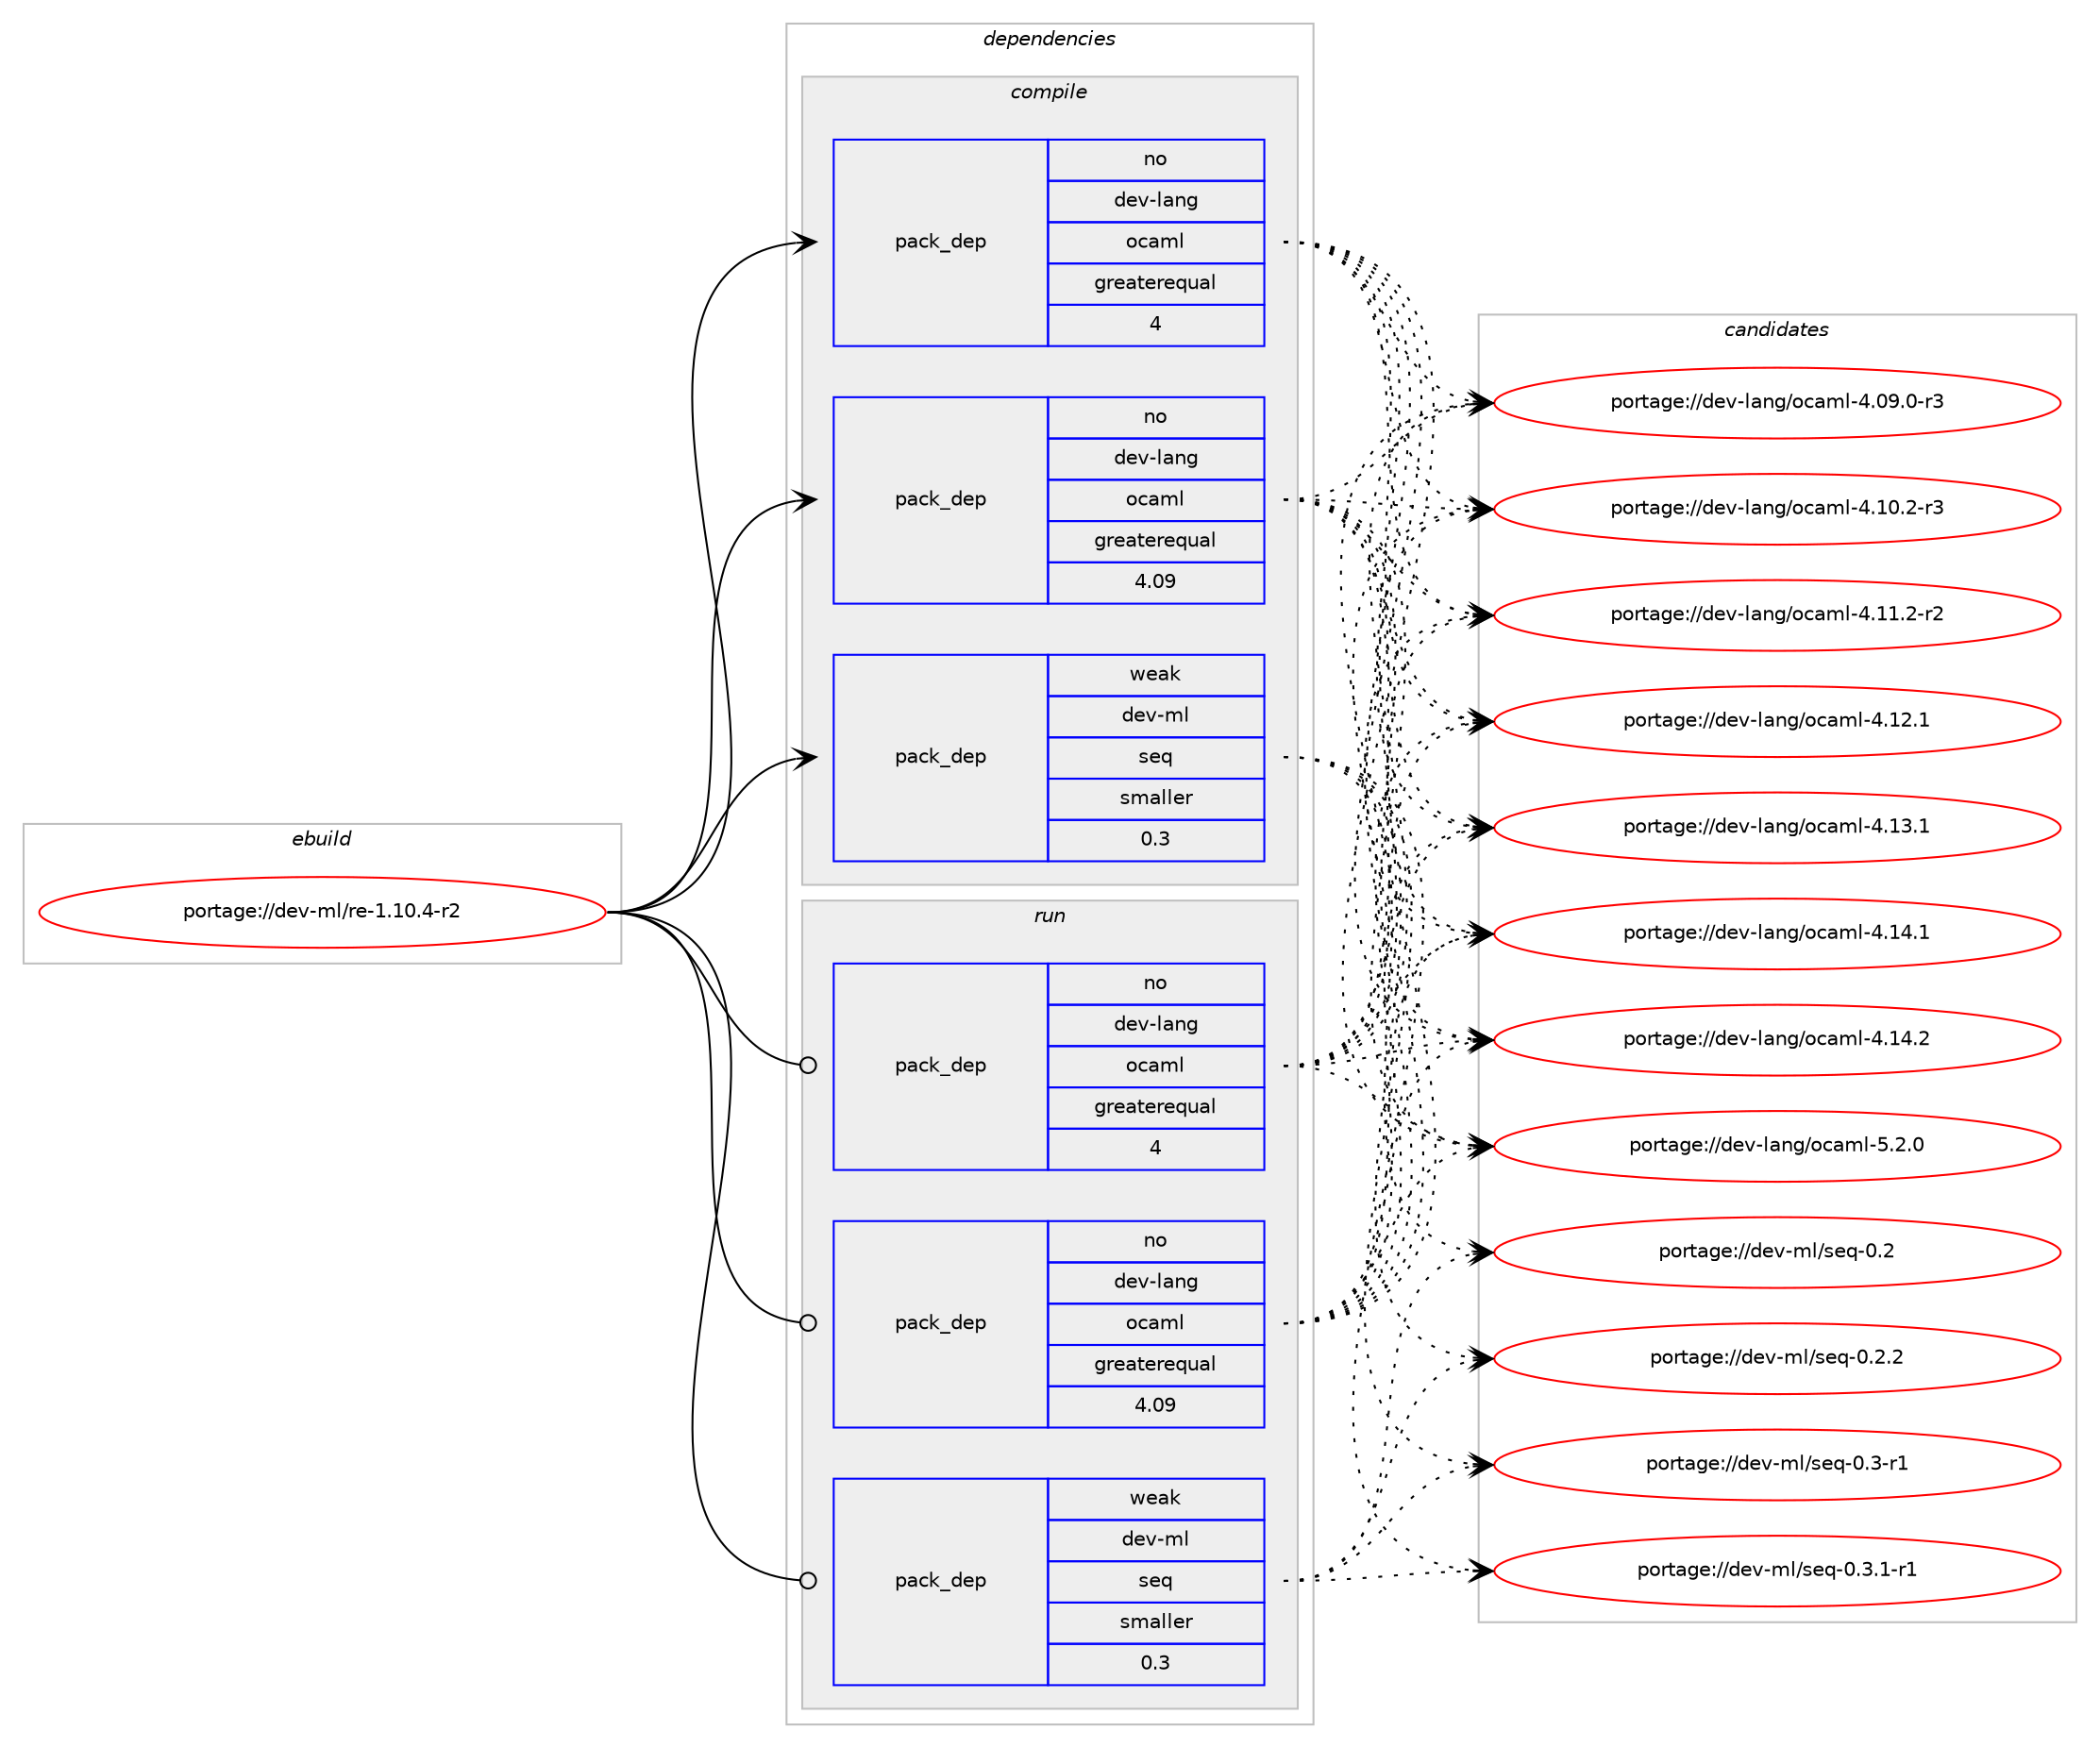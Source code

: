 digraph prolog {

# *************
# Graph options
# *************

newrank=true;
concentrate=true;
compound=true;
graph [rankdir=LR,fontname=Helvetica,fontsize=10,ranksep=1.5];#, ranksep=2.5, nodesep=0.2];
edge  [arrowhead=vee];
node  [fontname=Helvetica,fontsize=10];

# **********
# The ebuild
# **********

subgraph cluster_leftcol {
color=gray;
rank=same;
label=<<i>ebuild</i>>;
id [label="portage://dev-ml/re-1.10.4-r2", color=red, width=4, href="../dev-ml/re-1.10.4-r2.svg"];
}

# ****************
# The dependencies
# ****************

subgraph cluster_midcol {
color=gray;
label=<<i>dependencies</i>>;
subgraph cluster_compile {
fillcolor="#eeeeee";
style=filled;
label=<<i>compile</i>>;
subgraph pack32523 {
dependency62563 [label=<<TABLE BORDER="0" CELLBORDER="1" CELLSPACING="0" CELLPADDING="4" WIDTH="220"><TR><TD ROWSPAN="6" CELLPADDING="30">pack_dep</TD></TR><TR><TD WIDTH="110">no</TD></TR><TR><TD>dev-lang</TD></TR><TR><TD>ocaml</TD></TR><TR><TD>greaterequal</TD></TR><TR><TD>4</TD></TR></TABLE>>, shape=none, color=blue];
}
id:e -> dependency62563:w [weight=20,style="solid",arrowhead="vee"];
subgraph pack32524 {
dependency62564 [label=<<TABLE BORDER="0" CELLBORDER="1" CELLSPACING="0" CELLPADDING="4" WIDTH="220"><TR><TD ROWSPAN="6" CELLPADDING="30">pack_dep</TD></TR><TR><TD WIDTH="110">no</TD></TR><TR><TD>dev-lang</TD></TR><TR><TD>ocaml</TD></TR><TR><TD>greaterequal</TD></TR><TR><TD>4.09</TD></TR></TABLE>>, shape=none, color=blue];
}
id:e -> dependency62564:w [weight=20,style="solid",arrowhead="vee"];
# *** BEGIN UNKNOWN DEPENDENCY TYPE (TODO) ***
# id -> package_dependency(portage://dev-ml/re-1.10.4-r2,install,no,dev-ml,dune,none,[,,],any_same_slot,[])
# *** END UNKNOWN DEPENDENCY TYPE (TODO) ***

# *** BEGIN UNKNOWN DEPENDENCY TYPE (TODO) ***
# id -> package_dependency(portage://dev-ml/re-1.10.4-r2,install,weak,dev-ml,ocaml-re,none,[,,],[],[])
# *** END UNKNOWN DEPENDENCY TYPE (TODO) ***

subgraph pack32525 {
dependency62565 [label=<<TABLE BORDER="0" CELLBORDER="1" CELLSPACING="0" CELLPADDING="4" WIDTH="220"><TR><TD ROWSPAN="6" CELLPADDING="30">pack_dep</TD></TR><TR><TD WIDTH="110">weak</TD></TR><TR><TD>dev-ml</TD></TR><TR><TD>seq</TD></TR><TR><TD>smaller</TD></TR><TR><TD>0.3</TD></TR></TABLE>>, shape=none, color=blue];
}
id:e -> dependency62565:w [weight=20,style="solid",arrowhead="vee"];
}
subgraph cluster_compileandrun {
fillcolor="#eeeeee";
style=filled;
label=<<i>compile and run</i>>;
}
subgraph cluster_run {
fillcolor="#eeeeee";
style=filled;
label=<<i>run</i>>;
subgraph pack32526 {
dependency62566 [label=<<TABLE BORDER="0" CELLBORDER="1" CELLSPACING="0" CELLPADDING="4" WIDTH="220"><TR><TD ROWSPAN="6" CELLPADDING="30">pack_dep</TD></TR><TR><TD WIDTH="110">no</TD></TR><TR><TD>dev-lang</TD></TR><TR><TD>ocaml</TD></TR><TR><TD>greaterequal</TD></TR><TR><TD>4</TD></TR></TABLE>>, shape=none, color=blue];
}
id:e -> dependency62566:w [weight=20,style="solid",arrowhead="odot"];
subgraph pack32527 {
dependency62567 [label=<<TABLE BORDER="0" CELLBORDER="1" CELLSPACING="0" CELLPADDING="4" WIDTH="220"><TR><TD ROWSPAN="6" CELLPADDING="30">pack_dep</TD></TR><TR><TD WIDTH="110">no</TD></TR><TR><TD>dev-lang</TD></TR><TR><TD>ocaml</TD></TR><TR><TD>greaterequal</TD></TR><TR><TD>4.09</TD></TR></TABLE>>, shape=none, color=blue];
}
id:e -> dependency62567:w [weight=20,style="solid",arrowhead="odot"];
# *** BEGIN UNKNOWN DEPENDENCY TYPE (TODO) ***
# id -> package_dependency(portage://dev-ml/re-1.10.4-r2,run,no,dev-ml,dune,none,[,,],any_same_slot,[])
# *** END UNKNOWN DEPENDENCY TYPE (TODO) ***

# *** BEGIN UNKNOWN DEPENDENCY TYPE (TODO) ***
# id -> package_dependency(portage://dev-ml/re-1.10.4-r2,run,weak,dev-ml,ocaml-re,none,[,,],[],[])
# *** END UNKNOWN DEPENDENCY TYPE (TODO) ***

subgraph pack32528 {
dependency62568 [label=<<TABLE BORDER="0" CELLBORDER="1" CELLSPACING="0" CELLPADDING="4" WIDTH="220"><TR><TD ROWSPAN="6" CELLPADDING="30">pack_dep</TD></TR><TR><TD WIDTH="110">weak</TD></TR><TR><TD>dev-ml</TD></TR><TR><TD>seq</TD></TR><TR><TD>smaller</TD></TR><TR><TD>0.3</TD></TR></TABLE>>, shape=none, color=blue];
}
id:e -> dependency62568:w [weight=20,style="solid",arrowhead="odot"];
}
}

# **************
# The candidates
# **************

subgraph cluster_choices {
rank=same;
color=gray;
label=<<i>candidates</i>>;

subgraph choice32523 {
color=black;
nodesep=1;
choice1001011184510897110103471119997109108455246485746484511451 [label="portage://dev-lang/ocaml-4.09.0-r3", color=red, width=4,href="../dev-lang/ocaml-4.09.0-r3.svg"];
choice1001011184510897110103471119997109108455246494846504511451 [label="portage://dev-lang/ocaml-4.10.2-r3", color=red, width=4,href="../dev-lang/ocaml-4.10.2-r3.svg"];
choice1001011184510897110103471119997109108455246494946504511450 [label="portage://dev-lang/ocaml-4.11.2-r2", color=red, width=4,href="../dev-lang/ocaml-4.11.2-r2.svg"];
choice100101118451089711010347111999710910845524649504649 [label="portage://dev-lang/ocaml-4.12.1", color=red, width=4,href="../dev-lang/ocaml-4.12.1.svg"];
choice100101118451089711010347111999710910845524649514649 [label="portage://dev-lang/ocaml-4.13.1", color=red, width=4,href="../dev-lang/ocaml-4.13.1.svg"];
choice100101118451089711010347111999710910845524649524649 [label="portage://dev-lang/ocaml-4.14.1", color=red, width=4,href="../dev-lang/ocaml-4.14.1.svg"];
choice100101118451089711010347111999710910845524649524650 [label="portage://dev-lang/ocaml-4.14.2", color=red, width=4,href="../dev-lang/ocaml-4.14.2.svg"];
choice1001011184510897110103471119997109108455346504648 [label="portage://dev-lang/ocaml-5.2.0", color=red, width=4,href="../dev-lang/ocaml-5.2.0.svg"];
dependency62563:e -> choice1001011184510897110103471119997109108455246485746484511451:w [style=dotted,weight="100"];
dependency62563:e -> choice1001011184510897110103471119997109108455246494846504511451:w [style=dotted,weight="100"];
dependency62563:e -> choice1001011184510897110103471119997109108455246494946504511450:w [style=dotted,weight="100"];
dependency62563:e -> choice100101118451089711010347111999710910845524649504649:w [style=dotted,weight="100"];
dependency62563:e -> choice100101118451089711010347111999710910845524649514649:w [style=dotted,weight="100"];
dependency62563:e -> choice100101118451089711010347111999710910845524649524649:w [style=dotted,weight="100"];
dependency62563:e -> choice100101118451089711010347111999710910845524649524650:w [style=dotted,weight="100"];
dependency62563:e -> choice1001011184510897110103471119997109108455346504648:w [style=dotted,weight="100"];
}
subgraph choice32524 {
color=black;
nodesep=1;
choice1001011184510897110103471119997109108455246485746484511451 [label="portage://dev-lang/ocaml-4.09.0-r3", color=red, width=4,href="../dev-lang/ocaml-4.09.0-r3.svg"];
choice1001011184510897110103471119997109108455246494846504511451 [label="portage://dev-lang/ocaml-4.10.2-r3", color=red, width=4,href="../dev-lang/ocaml-4.10.2-r3.svg"];
choice1001011184510897110103471119997109108455246494946504511450 [label="portage://dev-lang/ocaml-4.11.2-r2", color=red, width=4,href="../dev-lang/ocaml-4.11.2-r2.svg"];
choice100101118451089711010347111999710910845524649504649 [label="portage://dev-lang/ocaml-4.12.1", color=red, width=4,href="../dev-lang/ocaml-4.12.1.svg"];
choice100101118451089711010347111999710910845524649514649 [label="portage://dev-lang/ocaml-4.13.1", color=red, width=4,href="../dev-lang/ocaml-4.13.1.svg"];
choice100101118451089711010347111999710910845524649524649 [label="portage://dev-lang/ocaml-4.14.1", color=red, width=4,href="../dev-lang/ocaml-4.14.1.svg"];
choice100101118451089711010347111999710910845524649524650 [label="portage://dev-lang/ocaml-4.14.2", color=red, width=4,href="../dev-lang/ocaml-4.14.2.svg"];
choice1001011184510897110103471119997109108455346504648 [label="portage://dev-lang/ocaml-5.2.0", color=red, width=4,href="../dev-lang/ocaml-5.2.0.svg"];
dependency62564:e -> choice1001011184510897110103471119997109108455246485746484511451:w [style=dotted,weight="100"];
dependency62564:e -> choice1001011184510897110103471119997109108455246494846504511451:w [style=dotted,weight="100"];
dependency62564:e -> choice1001011184510897110103471119997109108455246494946504511450:w [style=dotted,weight="100"];
dependency62564:e -> choice100101118451089711010347111999710910845524649504649:w [style=dotted,weight="100"];
dependency62564:e -> choice100101118451089711010347111999710910845524649514649:w [style=dotted,weight="100"];
dependency62564:e -> choice100101118451089711010347111999710910845524649524649:w [style=dotted,weight="100"];
dependency62564:e -> choice100101118451089711010347111999710910845524649524650:w [style=dotted,weight="100"];
dependency62564:e -> choice1001011184510897110103471119997109108455346504648:w [style=dotted,weight="100"];
}
subgraph choice32525 {
color=black;
nodesep=1;
choice100101118451091084711510111345484650 [label="portage://dev-ml/seq-0.2", color=red, width=4,href="../dev-ml/seq-0.2.svg"];
choice1001011184510910847115101113454846504650 [label="portage://dev-ml/seq-0.2.2", color=red, width=4,href="../dev-ml/seq-0.2.2.svg"];
choice1001011184510910847115101113454846514511449 [label="portage://dev-ml/seq-0.3-r1", color=red, width=4,href="../dev-ml/seq-0.3-r1.svg"];
choice10010111845109108471151011134548465146494511449 [label="portage://dev-ml/seq-0.3.1-r1", color=red, width=4,href="../dev-ml/seq-0.3.1-r1.svg"];
dependency62565:e -> choice100101118451091084711510111345484650:w [style=dotted,weight="100"];
dependency62565:e -> choice1001011184510910847115101113454846504650:w [style=dotted,weight="100"];
dependency62565:e -> choice1001011184510910847115101113454846514511449:w [style=dotted,weight="100"];
dependency62565:e -> choice10010111845109108471151011134548465146494511449:w [style=dotted,weight="100"];
}
subgraph choice32526 {
color=black;
nodesep=1;
choice1001011184510897110103471119997109108455246485746484511451 [label="portage://dev-lang/ocaml-4.09.0-r3", color=red, width=4,href="../dev-lang/ocaml-4.09.0-r3.svg"];
choice1001011184510897110103471119997109108455246494846504511451 [label="portage://dev-lang/ocaml-4.10.2-r3", color=red, width=4,href="../dev-lang/ocaml-4.10.2-r3.svg"];
choice1001011184510897110103471119997109108455246494946504511450 [label="portage://dev-lang/ocaml-4.11.2-r2", color=red, width=4,href="../dev-lang/ocaml-4.11.2-r2.svg"];
choice100101118451089711010347111999710910845524649504649 [label="portage://dev-lang/ocaml-4.12.1", color=red, width=4,href="../dev-lang/ocaml-4.12.1.svg"];
choice100101118451089711010347111999710910845524649514649 [label="portage://dev-lang/ocaml-4.13.1", color=red, width=4,href="../dev-lang/ocaml-4.13.1.svg"];
choice100101118451089711010347111999710910845524649524649 [label="portage://dev-lang/ocaml-4.14.1", color=red, width=4,href="../dev-lang/ocaml-4.14.1.svg"];
choice100101118451089711010347111999710910845524649524650 [label="portage://dev-lang/ocaml-4.14.2", color=red, width=4,href="../dev-lang/ocaml-4.14.2.svg"];
choice1001011184510897110103471119997109108455346504648 [label="portage://dev-lang/ocaml-5.2.0", color=red, width=4,href="../dev-lang/ocaml-5.2.0.svg"];
dependency62566:e -> choice1001011184510897110103471119997109108455246485746484511451:w [style=dotted,weight="100"];
dependency62566:e -> choice1001011184510897110103471119997109108455246494846504511451:w [style=dotted,weight="100"];
dependency62566:e -> choice1001011184510897110103471119997109108455246494946504511450:w [style=dotted,weight="100"];
dependency62566:e -> choice100101118451089711010347111999710910845524649504649:w [style=dotted,weight="100"];
dependency62566:e -> choice100101118451089711010347111999710910845524649514649:w [style=dotted,weight="100"];
dependency62566:e -> choice100101118451089711010347111999710910845524649524649:w [style=dotted,weight="100"];
dependency62566:e -> choice100101118451089711010347111999710910845524649524650:w [style=dotted,weight="100"];
dependency62566:e -> choice1001011184510897110103471119997109108455346504648:w [style=dotted,weight="100"];
}
subgraph choice32527 {
color=black;
nodesep=1;
choice1001011184510897110103471119997109108455246485746484511451 [label="portage://dev-lang/ocaml-4.09.0-r3", color=red, width=4,href="../dev-lang/ocaml-4.09.0-r3.svg"];
choice1001011184510897110103471119997109108455246494846504511451 [label="portage://dev-lang/ocaml-4.10.2-r3", color=red, width=4,href="../dev-lang/ocaml-4.10.2-r3.svg"];
choice1001011184510897110103471119997109108455246494946504511450 [label="portage://dev-lang/ocaml-4.11.2-r2", color=red, width=4,href="../dev-lang/ocaml-4.11.2-r2.svg"];
choice100101118451089711010347111999710910845524649504649 [label="portage://dev-lang/ocaml-4.12.1", color=red, width=4,href="../dev-lang/ocaml-4.12.1.svg"];
choice100101118451089711010347111999710910845524649514649 [label="portage://dev-lang/ocaml-4.13.1", color=red, width=4,href="../dev-lang/ocaml-4.13.1.svg"];
choice100101118451089711010347111999710910845524649524649 [label="portage://dev-lang/ocaml-4.14.1", color=red, width=4,href="../dev-lang/ocaml-4.14.1.svg"];
choice100101118451089711010347111999710910845524649524650 [label="portage://dev-lang/ocaml-4.14.2", color=red, width=4,href="../dev-lang/ocaml-4.14.2.svg"];
choice1001011184510897110103471119997109108455346504648 [label="portage://dev-lang/ocaml-5.2.0", color=red, width=4,href="../dev-lang/ocaml-5.2.0.svg"];
dependency62567:e -> choice1001011184510897110103471119997109108455246485746484511451:w [style=dotted,weight="100"];
dependency62567:e -> choice1001011184510897110103471119997109108455246494846504511451:w [style=dotted,weight="100"];
dependency62567:e -> choice1001011184510897110103471119997109108455246494946504511450:w [style=dotted,weight="100"];
dependency62567:e -> choice100101118451089711010347111999710910845524649504649:w [style=dotted,weight="100"];
dependency62567:e -> choice100101118451089711010347111999710910845524649514649:w [style=dotted,weight="100"];
dependency62567:e -> choice100101118451089711010347111999710910845524649524649:w [style=dotted,weight="100"];
dependency62567:e -> choice100101118451089711010347111999710910845524649524650:w [style=dotted,weight="100"];
dependency62567:e -> choice1001011184510897110103471119997109108455346504648:w [style=dotted,weight="100"];
}
subgraph choice32528 {
color=black;
nodesep=1;
choice100101118451091084711510111345484650 [label="portage://dev-ml/seq-0.2", color=red, width=4,href="../dev-ml/seq-0.2.svg"];
choice1001011184510910847115101113454846504650 [label="portage://dev-ml/seq-0.2.2", color=red, width=4,href="../dev-ml/seq-0.2.2.svg"];
choice1001011184510910847115101113454846514511449 [label="portage://dev-ml/seq-0.3-r1", color=red, width=4,href="../dev-ml/seq-0.3-r1.svg"];
choice10010111845109108471151011134548465146494511449 [label="portage://dev-ml/seq-0.3.1-r1", color=red, width=4,href="../dev-ml/seq-0.3.1-r1.svg"];
dependency62568:e -> choice100101118451091084711510111345484650:w [style=dotted,weight="100"];
dependency62568:e -> choice1001011184510910847115101113454846504650:w [style=dotted,weight="100"];
dependency62568:e -> choice1001011184510910847115101113454846514511449:w [style=dotted,weight="100"];
dependency62568:e -> choice10010111845109108471151011134548465146494511449:w [style=dotted,weight="100"];
}
}

}
